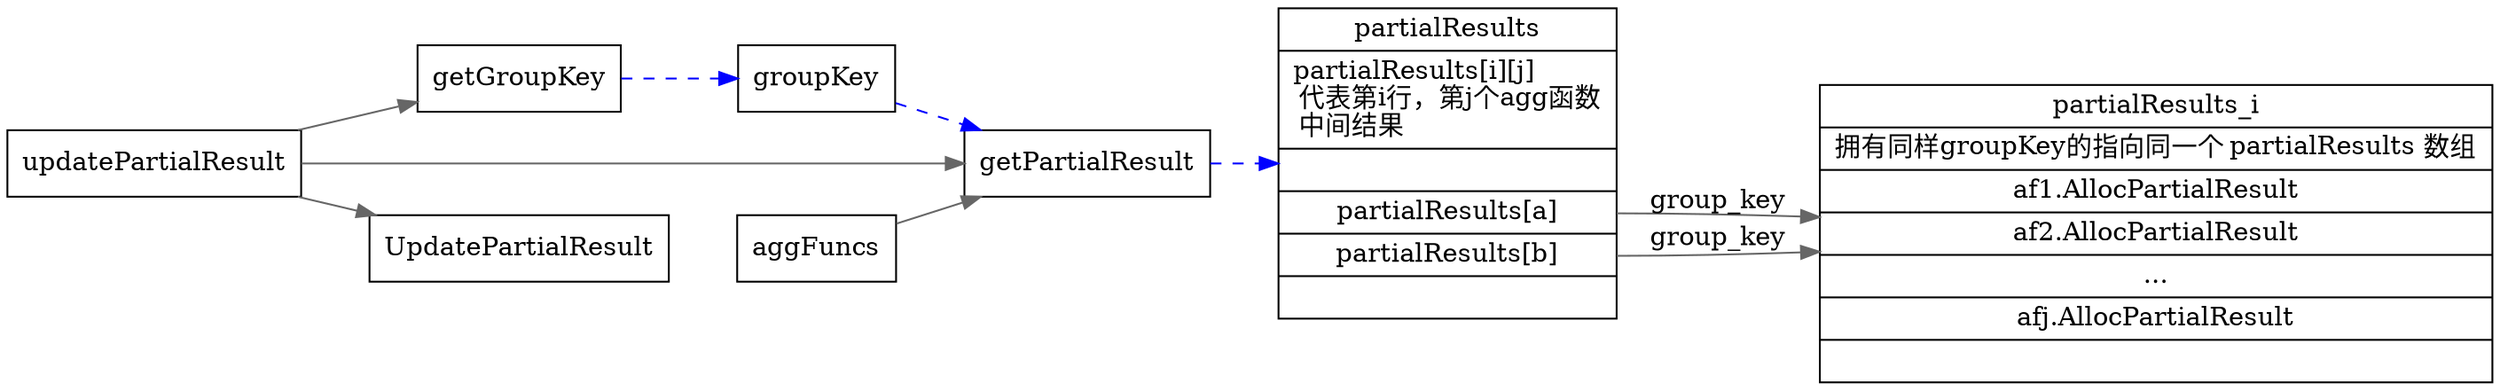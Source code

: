 digraph updatePartialResult {
  node[shape=box];
  edge[color=gray40];
  newrank=true;
  rankdir=LR;

  updatePartialResult -> {
    getGroupKey;
    getPartialResult;
    UpdatePartialResult;
  }
  aggFuncs -> getPartialResult;
  partialResults[
    shape="record";
    label="{{
      partialResults|
      partialResults[i][j]\l
      代表第i行，第j个agg函数\l 
      中间结果\l||
      <a> partialResults[a]|
      <b> partialResults[b]|
    }}"];
  partialResults:a -> partialResults_i[label="group_key"];
  partialResults:b -> partialResults_i[label="group_key"];
  partialResults_i[
    shape="record";
    label="{{
      partialResults_i|
      拥有同样groupKey的指向同一个
      partialResults 数组\l|
      af1.AllocPartialResult|
      af2.AllocPartialResult|
      ...|
      afj.AllocPartialResult|
    }}"];
  edge[style=dashed;color=blue]
  getGroupKey -> groupKey -> getPartialResult -> partialResults;
}
